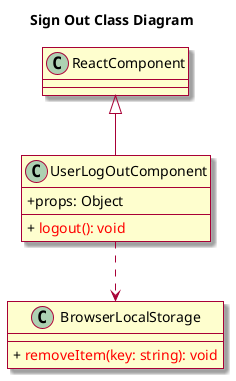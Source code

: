@startuml
skin rose
skinparam classAttributeIconSize 0

title Sign Out Class Diagram
class ReactComponent

class UserLogOutComponent {
	+ props: Object
	+ {method} <color:red> logout(): void
}

class BrowserLocalStorage {
    + {method} <color:red> removeItem(key: string): void
}

ReactComponent <|-- UserLogOutComponent
UserLogOutComponent ..> BrowserLocalStorage
@enduml
